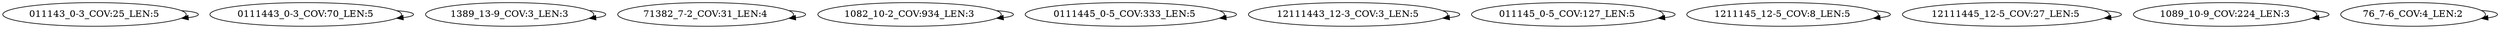 digraph G {
    "011143_0-3_COV:25_LEN:5" -> "011143_0-3_COV:25_LEN:5";
    "0111443_0-3_COV:70_LEN:5" -> "0111443_0-3_COV:70_LEN:5";
    "1389_13-9_COV:3_LEN:3" -> "1389_13-9_COV:3_LEN:3";
    "71382_7-2_COV:31_LEN:4" -> "71382_7-2_COV:31_LEN:4";
    "1082_10-2_COV:934_LEN:3" -> "1082_10-2_COV:934_LEN:3";
    "0111445_0-5_COV:333_LEN:5" -> "0111445_0-5_COV:333_LEN:5";
    "12111443_12-3_COV:3_LEN:5" -> "12111443_12-3_COV:3_LEN:5";
    "011145_0-5_COV:127_LEN:5" -> "011145_0-5_COV:127_LEN:5";
    "1211145_12-5_COV:8_LEN:5" -> "1211145_12-5_COV:8_LEN:5";
    "12111445_12-5_COV:27_LEN:5" -> "12111445_12-5_COV:27_LEN:5";
    "1089_10-9_COV:224_LEN:3" -> "1089_10-9_COV:224_LEN:3";
    "76_7-6_COV:4_LEN:2" -> "76_7-6_COV:4_LEN:2";
}
